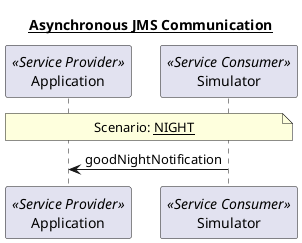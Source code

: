 @startuml

title __Asynchronous JMS Communication__

participant "Application" as Application <<Service Provider>>
participant "Simulator" as Simulator <<Service Consumer>>

note over Application, Simulator
Scenario: __NIGHT__
end note
Simulator -> Application : goodNightNotification

@enduml